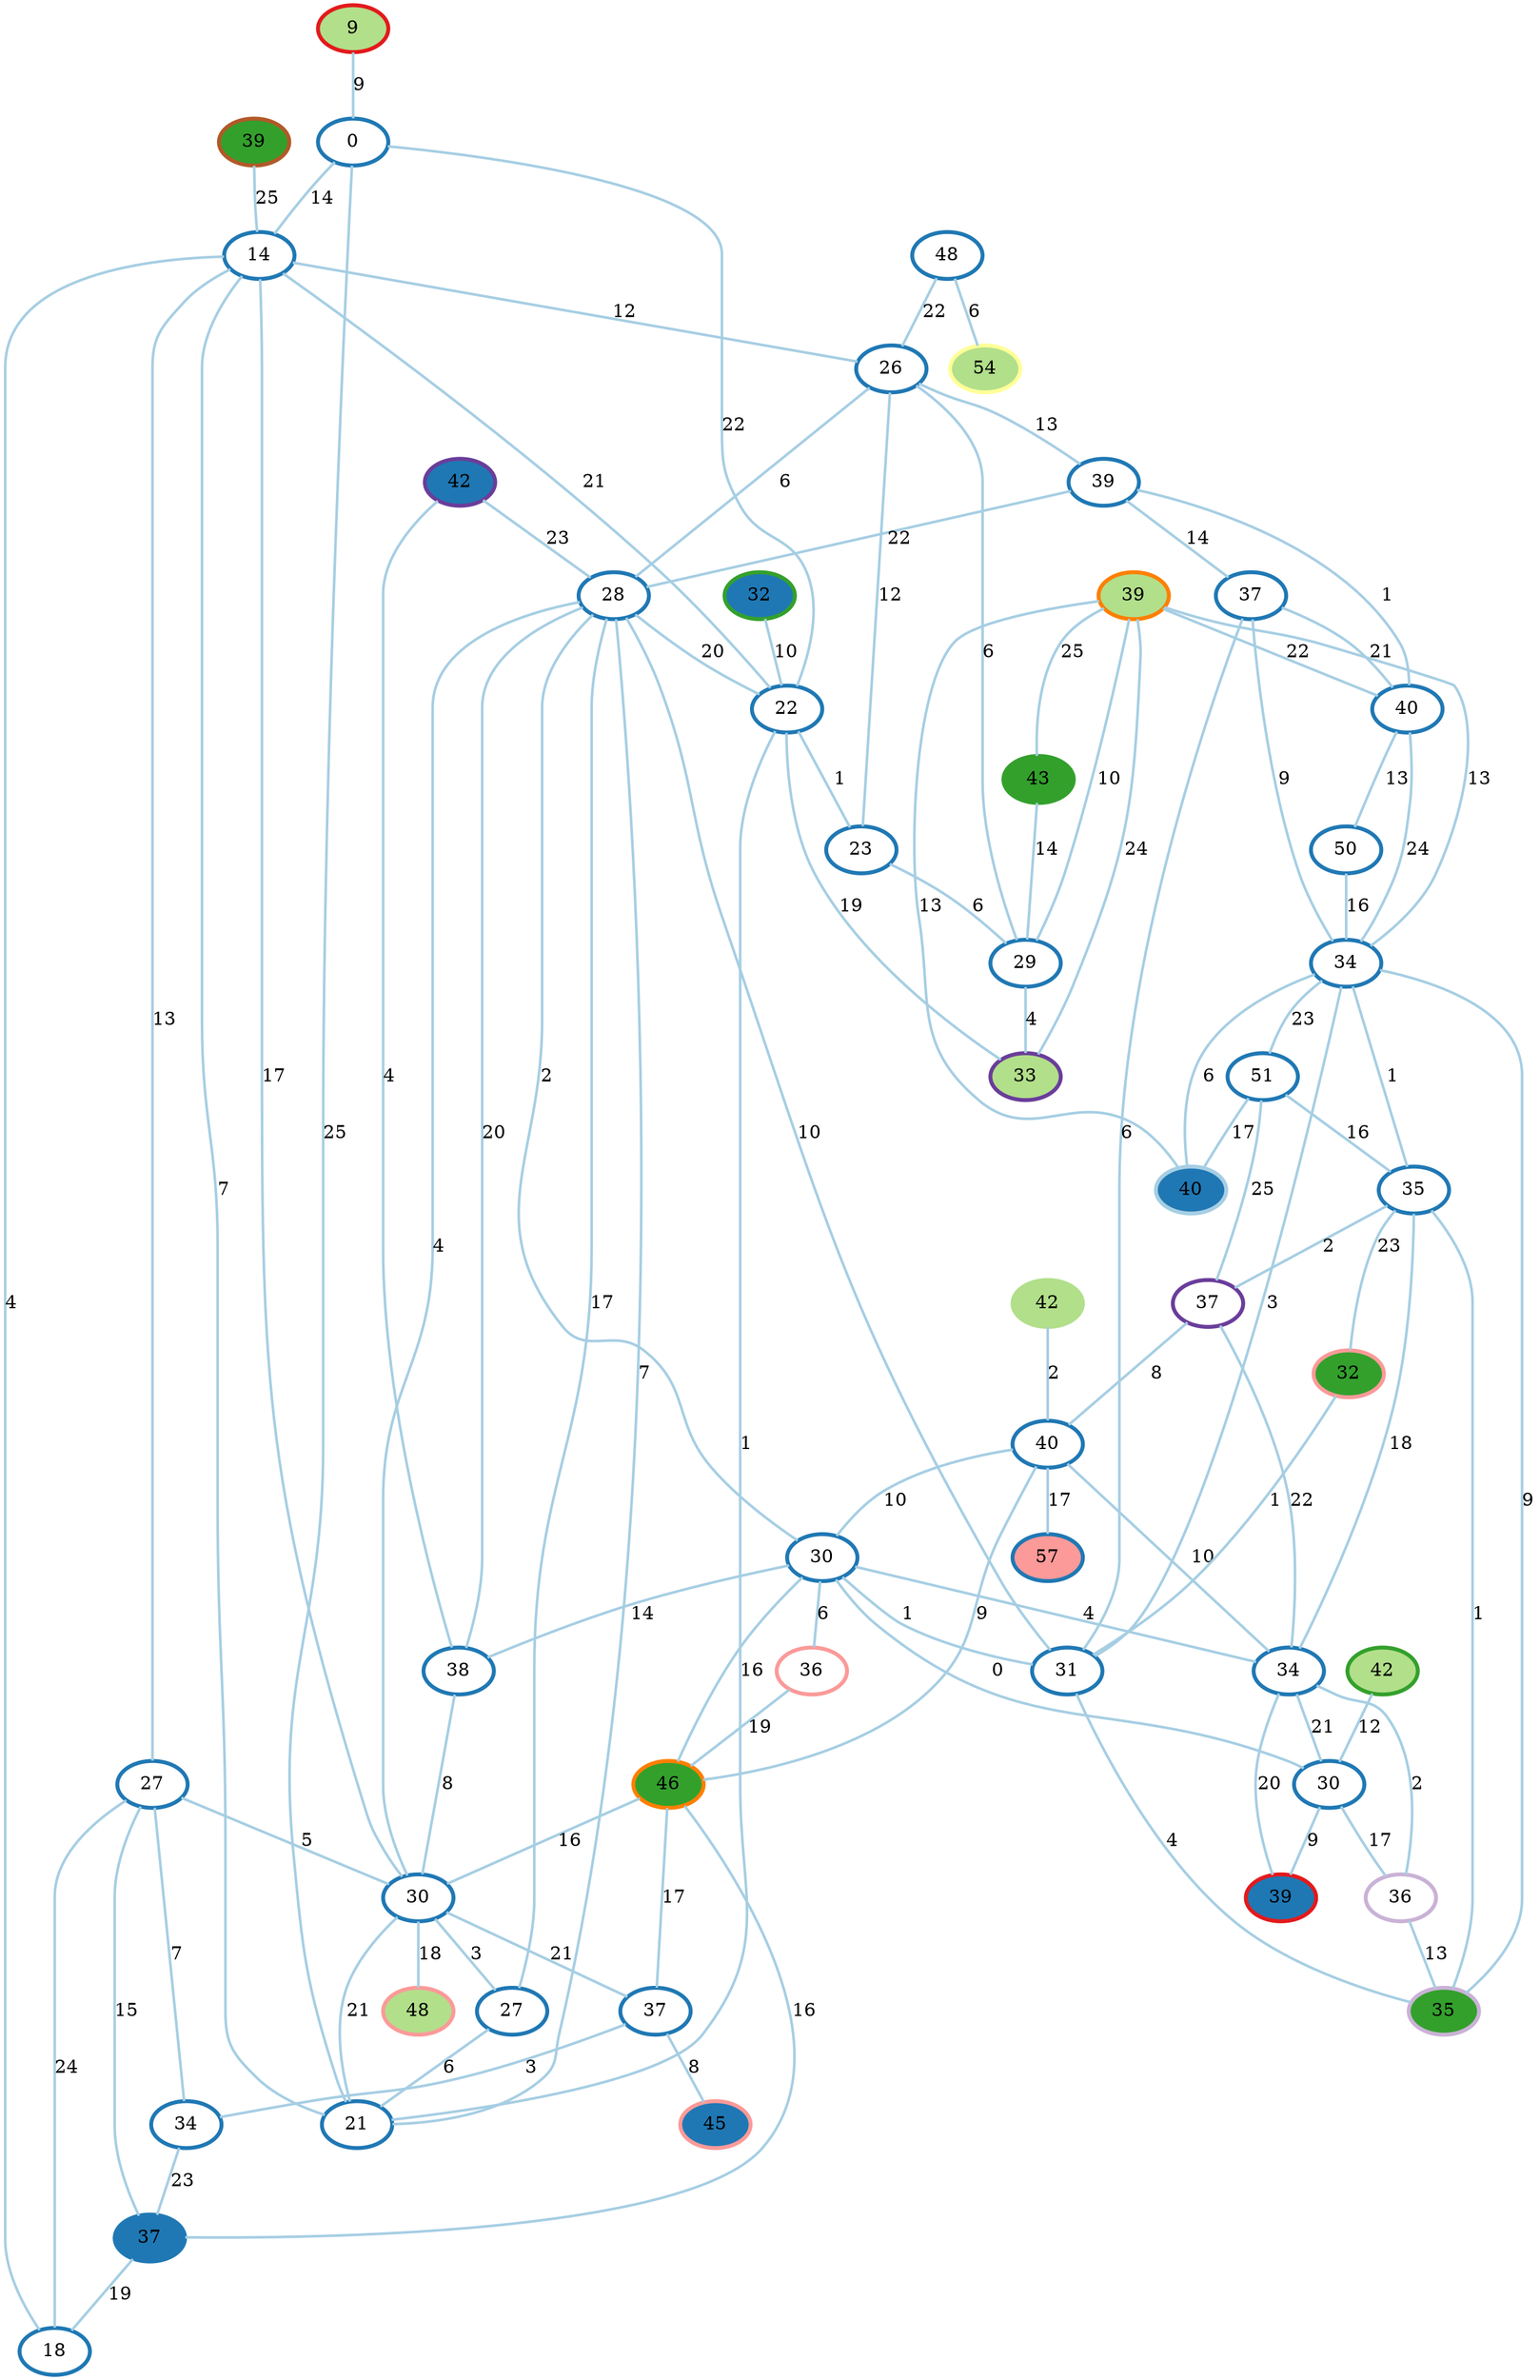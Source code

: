 graph G {
    0 [penwidth=3,label="0",color=2, colorscheme=paired12]
    1 [penwidth=3,label="50",color=2, colorscheme=paired12]
    2 [penwidth=3,label="26",color=2, colorscheme=paired12]
    3 [penwidth=3,label="48",color=2, colorscheme=paired12]
    4 [penwidth=3,label="36",color=5, colorscheme=paired12]
    5 [penwidth=3,label="18",color=2, colorscheme=paired12]
    6 [penwidth=3,label="29",color=2, colorscheme=paired12]
    7 [penwidth=3,label="30",color=2, colorscheme=paired12]
    8 [penwidth=3,label="36",color=9, colorscheme=paired12]
    9 [penwidth=3,label="37",color=10, colorscheme=paired12]
    10 [penwidth=3,label="51",color=2, colorscheme=paired12]
    11 [penwidth=3,label="35",color=2, colorscheme=paired12]
    12 [penwidth=3,label="40",color=1, colorscheme=paired12,style=filled,fillcolor=2]
    13 [penwidth=3,label="37",color=2, colorscheme=paired12,style=filled,fillcolor=2]
    14 [penwidth=3,label="40",color=2, colorscheme=paired12]
    15 [penwidth=3,label="32",color=4, colorscheme=paired12,style=filled,fillcolor=2]
    16 [penwidth=3,label="45",color=5, colorscheme=paired12,style=filled,fillcolor=2]
    17 [penwidth=3,label="39",color=6, colorscheme=paired12,style=filled,fillcolor=2]
    18 [penwidth=3,label="14",color=2, colorscheme=paired12]
    19 [penwidth=3,label="34",color=2, colorscheme=paired12]
    20 [penwidth=3,label="23",color=2, colorscheme=paired12]
    21 [penwidth=3,label="42",color=10, colorscheme=paired12,style=filled,fillcolor=2]
    22 [penwidth=3,label="39",color=2, colorscheme=paired12]
    23 [penwidth=3,label="27",color=2, colorscheme=paired12]
    24 [penwidth=3,label="38",color=2, colorscheme=paired12]
    25 [penwidth=3,label="30",color=2, colorscheme=paired12]
    26 [penwidth=3,label="42",color=3, colorscheme=paired12,style=filled,fillcolor=3]
    27 [penwidth=3,label="42",color=4, colorscheme=paired12,style=filled,fillcolor=3]
    28 [penwidth=3,label="48",color=5, colorscheme=paired12,style=filled,fillcolor=3]
    29 [penwidth=3,label="9",color=6, colorscheme=paired12,style=filled,fillcolor=3]
    30 [penwidth=3,label="37",color=2, colorscheme=paired12]
    31 [penwidth=3,label="39",color=8, colorscheme=paired12,style=filled,fillcolor=3]
    32 [penwidth=3,label="28",color=2, colorscheme=paired12]
    33 [penwidth=3,label="33",color=10, colorscheme=paired12,style=filled,fillcolor=3]
    34 [penwidth=3,label="54",color=11, colorscheme=paired12,style=filled,fillcolor=3]
    35 [penwidth=3,label="34",color=2, colorscheme=paired12]
    36 [penwidth=3,label="27",color=2, colorscheme=paired12]
    37 [penwidth=3,label="34",color=2, colorscheme=paired12]
    38 [penwidth=3,label="21",color=2, colorscheme=paired12]
    39 [penwidth=3,label="43",color=4, colorscheme=paired12,style=filled,fillcolor=4]
    40 [penwidth=3,label="32",color=5, colorscheme=paired12,style=filled,fillcolor=4]
    41 [penwidth=3,label="22",color=2, colorscheme=paired12]
    42 [penwidth=3,label="37",color=2, colorscheme=paired12]
    43 [penwidth=3,label="46",color=8, colorscheme=paired12,style=filled,fillcolor=4]
    44 [penwidth=3,label="35",color=9, colorscheme=paired12,style=filled,fillcolor=4]
    45 [penwidth=3,label="30",color=2, colorscheme=paired12]
    46 [penwidth=3,label="31",color=2, colorscheme=paired12]
    47 [penwidth=3,label="39",color=12, colorscheme=paired12,style=filled,fillcolor=4]
    48 [penwidth=3,label="40",color=2, colorscheme=paired12]
    49 [penwidth=3,label="57",color=2, colorscheme=paired12,style=filled,fillcolor=5]

    11--9 [penwidth=2,label="2",color=1, colorscheme=paired12]
    43--45 [penwidth=2,label="16",color=1, colorscheme=paired12]
    10--9 [penwidth=2,label="25",color=1, colorscheme=paired12]
    48--49 [penwidth=2,label="17",color=1, colorscheme=paired12]
    22--32 [penwidth=2,label="22",color=1, colorscheme=paired12]
    18--45 [penwidth=2,label="17",color=1, colorscheme=paired12]
    35--14 [penwidth=2,label="24",color=1, colorscheme=paired12]
    48--7 [penwidth=2,label="10",color=1, colorscheme=paired12]
    7--46 [penwidth=2,label="1",color=1, colorscheme=paired12]
    11--35 [penwidth=2,label="1",color=1, colorscheme=paired12]
    47--18 [penwidth=2,label="25",color=1, colorscheme=paired12]
    32--46 [penwidth=2,label="10",color=1, colorscheme=paired12]
    36--38 [penwidth=2,label="6",color=1, colorscheme=paired12]
    31--14 [penwidth=2,label="22",color=1, colorscheme=paired12]
    45--28 [penwidth=2,label="18",color=1, colorscheme=paired12]
    37--25 [penwidth=2,label="21",color=1, colorscheme=paired12]
    21--32 [penwidth=2,label="23",color=1, colorscheme=paired12]
    25--17 [penwidth=2,label="9",color=1, colorscheme=paired12]
    18--5 [penwidth=2,label="4",color=1, colorscheme=paired12]
    11--37 [penwidth=2,label="18",color=1, colorscheme=paired12]
    7--24 [penwidth=2,label="14",color=1, colorscheme=paired12]
    31--33 [penwidth=2,label="24",color=1, colorscheme=paired12]
    32--7 [penwidth=2,label="2",color=1, colorscheme=paired12]
    45--38 [penwidth=2,label="21",color=1, colorscheme=paired12]
    38--18 [penwidth=2,label="7",color=1, colorscheme=paired12]
    20--6 [penwidth=2,label="6",color=1, colorscheme=paired12]
    6--33 [penwidth=2,label="4",color=1, colorscheme=paired12]
    25--7 [penwidth=2,label="0",color=1, colorscheme=paired12]
    9--48 [penwidth=2,label="8",color=1, colorscheme=paired12]
    0--18 [penwidth=2,label="14",color=1, colorscheme=paired12]
    26--48 [penwidth=2,label="2",color=1, colorscheme=paired12]
    37--8 [penwidth=2,label="2",color=1, colorscheme=paired12]
    18--2 [penwidth=2,label="12",color=1, colorscheme=paired12]
    18--23 [penwidth=2,label="13",color=1, colorscheme=paired12]
    41--20 [penwidth=2,label="1",color=1, colorscheme=paired12]
    17--37 [penwidth=2,label="20",color=1, colorscheme=paired12]
    11--44 [penwidth=2,label="1",color=1, colorscheme=paired12]
    31--39 [penwidth=2,label="25",color=1, colorscheme=paired12]
    35--44 [penwidth=2,label="9",color=1, colorscheme=paired12]
    12--35 [penwidth=2,label="6",color=1, colorscheme=paired12]
    32--38 [penwidth=2,label="7",color=1, colorscheme=paired12]
    35--30 [penwidth=2,label="9",color=1, colorscheme=paired12]
    11--40 [penwidth=2,label="23",color=1, colorscheme=paired12]
    41--33 [penwidth=2,label="19",color=1, colorscheme=paired12]
    23--45 [penwidth=2,label="5",color=1, colorscheme=paired12]
    21--24 [penwidth=2,label="4",color=1, colorscheme=paired12]
    42--43 [penwidth=2,label="17",color=1, colorscheme=paired12]
    0--41 [penwidth=2,label="22",color=1, colorscheme=paired12]
    27--25 [penwidth=2,label="12",color=1, colorscheme=paired12]
    7--43 [penwidth=2,label="16",color=1, colorscheme=paired12]
    7--37 [penwidth=2,label="4",color=1, colorscheme=paired12]
    31--6 [penwidth=2,label="10",color=1, colorscheme=paired12]
    23--5 [penwidth=2,label="24",color=1, colorscheme=paired12]
    45--36 [penwidth=2,label="3",color=1, colorscheme=paired12]
    10--11 [penwidth=2,label="16",color=1, colorscheme=paired12]
    30--46 [penwidth=2,label="6",color=1, colorscheme=paired12]
    37--9 [penwidth=2,label="22",color=1, colorscheme=paired12]
    32--2 [penwidth=2,label="6",color=1, colorscheme=paired12]
    42--16 [penwidth=2,label="8",color=1, colorscheme=paired12]
    32--24 [penwidth=2,label="20",color=1, colorscheme=paired12]
    22--30 [penwidth=2,label="14",color=1, colorscheme=paired12]
    13--5 [penwidth=2,label="19",color=1, colorscheme=paired12]
    23--19 [penwidth=2,label="7",color=1, colorscheme=paired12]
    14--1 [penwidth=2,label="13",color=1, colorscheme=paired12]
    1--35 [penwidth=2,label="16",color=1, colorscheme=paired12]
    7--4 [penwidth=2,label="6",color=1, colorscheme=paired12]
    8--44 [penwidth=2,label="13",color=1, colorscheme=paired12]
    14--22 [penwidth=2,label="1",color=1, colorscheme=paired12]
    30--14 [penwidth=2,label="21",color=1, colorscheme=paired12]
    45--42 [penwidth=2,label="21",color=1, colorscheme=paired12]
    20--2 [penwidth=2,label="12",color=1, colorscheme=paired12]
    43--48 [penwidth=2,label="9",color=1, colorscheme=paired12]
    38--0 [penwidth=2,label="25",color=1, colorscheme=paired12]
    31--12 [penwidth=2,label="13",color=1, colorscheme=paired12]
    24--45 [penwidth=2,label="8",color=1, colorscheme=paired12]
    40--46 [penwidth=2,label="1",color=1, colorscheme=paired12]
    23--13 [penwidth=2,label="15",color=1, colorscheme=paired12]
    19--13 [penwidth=2,label="23",color=1, colorscheme=paired12]
    3--34 [penwidth=2,label="6",color=1, colorscheme=paired12]
    32--36 [penwidth=2,label="17",color=1, colorscheme=paired12]
    31--35 [penwidth=2,label="13",color=1, colorscheme=paired12]
    32--45 [penwidth=2,label="4",color=1, colorscheme=paired12]
    15--41 [penwidth=2,label="10",color=1, colorscheme=paired12]
    3--2 [penwidth=2,label="22",color=1, colorscheme=paired12]
    10--12 [penwidth=2,label="17",color=1, colorscheme=paired12]
    6--2 [penwidth=2,label="6",color=1, colorscheme=paired12]
    46--35 [penwidth=2,label="3",color=1, colorscheme=paired12]
    18--41 [penwidth=2,label="21",color=1, colorscheme=paired12]
    4--43 [penwidth=2,label="19",color=1, colorscheme=paired12]
    25--8 [penwidth=2,label="17",color=1, colorscheme=paired12]
    29--0 [penwidth=2,label="9",color=1, colorscheme=paired12]
    39--6 [penwidth=2,label="14",color=1, colorscheme=paired12]
    32--41 [penwidth=2,label="20",color=1, colorscheme=paired12]
    2--22 [penwidth=2,label="13",color=1, colorscheme=paired12]
    37--48 [penwidth=2,label="10",color=1, colorscheme=paired12]
    42--19 [penwidth=2,label="3",color=1, colorscheme=paired12]
    46--44 [penwidth=2,label="4",color=1, colorscheme=paired12]
    35--10 [penwidth=2,label="23",color=1, colorscheme=paired12]
    41--38 [penwidth=2,label="1",color=1, colorscheme=paired12]
    43--13 [penwidth=2,label="16",color=1, colorscheme=paired12]
}